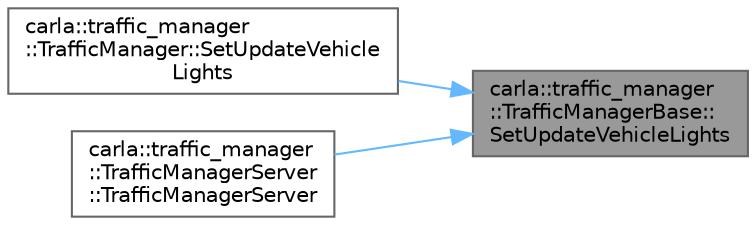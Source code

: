 digraph "carla::traffic_manager::TrafficManagerBase::SetUpdateVehicleLights"
{
 // INTERACTIVE_SVG=YES
 // LATEX_PDF_SIZE
  bgcolor="transparent";
  edge [fontname=Helvetica,fontsize=10,labelfontname=Helvetica,labelfontsize=10];
  node [fontname=Helvetica,fontsize=10,shape=box,height=0.2,width=0.4];
  rankdir="RL";
  Node1 [id="Node000001",label="carla::traffic_manager\l::TrafficManagerBase::\lSetUpdateVehicleLights",height=0.2,width=0.4,color="gray40", fillcolor="grey60", style="filled", fontcolor="black",tooltip="Method to set the automatic management of the vehicle lights"];
  Node1 -> Node2 [id="edge1_Node000001_Node000002",dir="back",color="steelblue1",style="solid",tooltip=" "];
  Node2 [id="Node000002",label="carla::traffic_manager\l::TrafficManager::SetUpdateVehicle\lLights",height=0.2,width=0.4,color="grey40", fillcolor="white", style="filled",URL="$df/d5a/classcarla_1_1traffic__manager_1_1TrafficManager.html#a835b79043572ce254fae28c14b308d91",tooltip="Set the automatic management of the vehicle lights"];
  Node1 -> Node3 [id="edge2_Node000001_Node000003",dir="back",color="steelblue1",style="solid",tooltip=" "];
  Node3 [id="Node000003",label="carla::traffic_manager\l::TrafficManagerServer\l::TrafficManagerServer",height=0.2,width=0.4,color="grey40", fillcolor="white", style="filled",URL="$db/d80/classcarla_1_1traffic__manager_1_1TrafficManagerServer.html#ab33d2169176015f73a380153c05dad9b",tooltip="Here RPCPort is the traffic manager local instance RPC server port where it can listen to remote traf..."];
}
